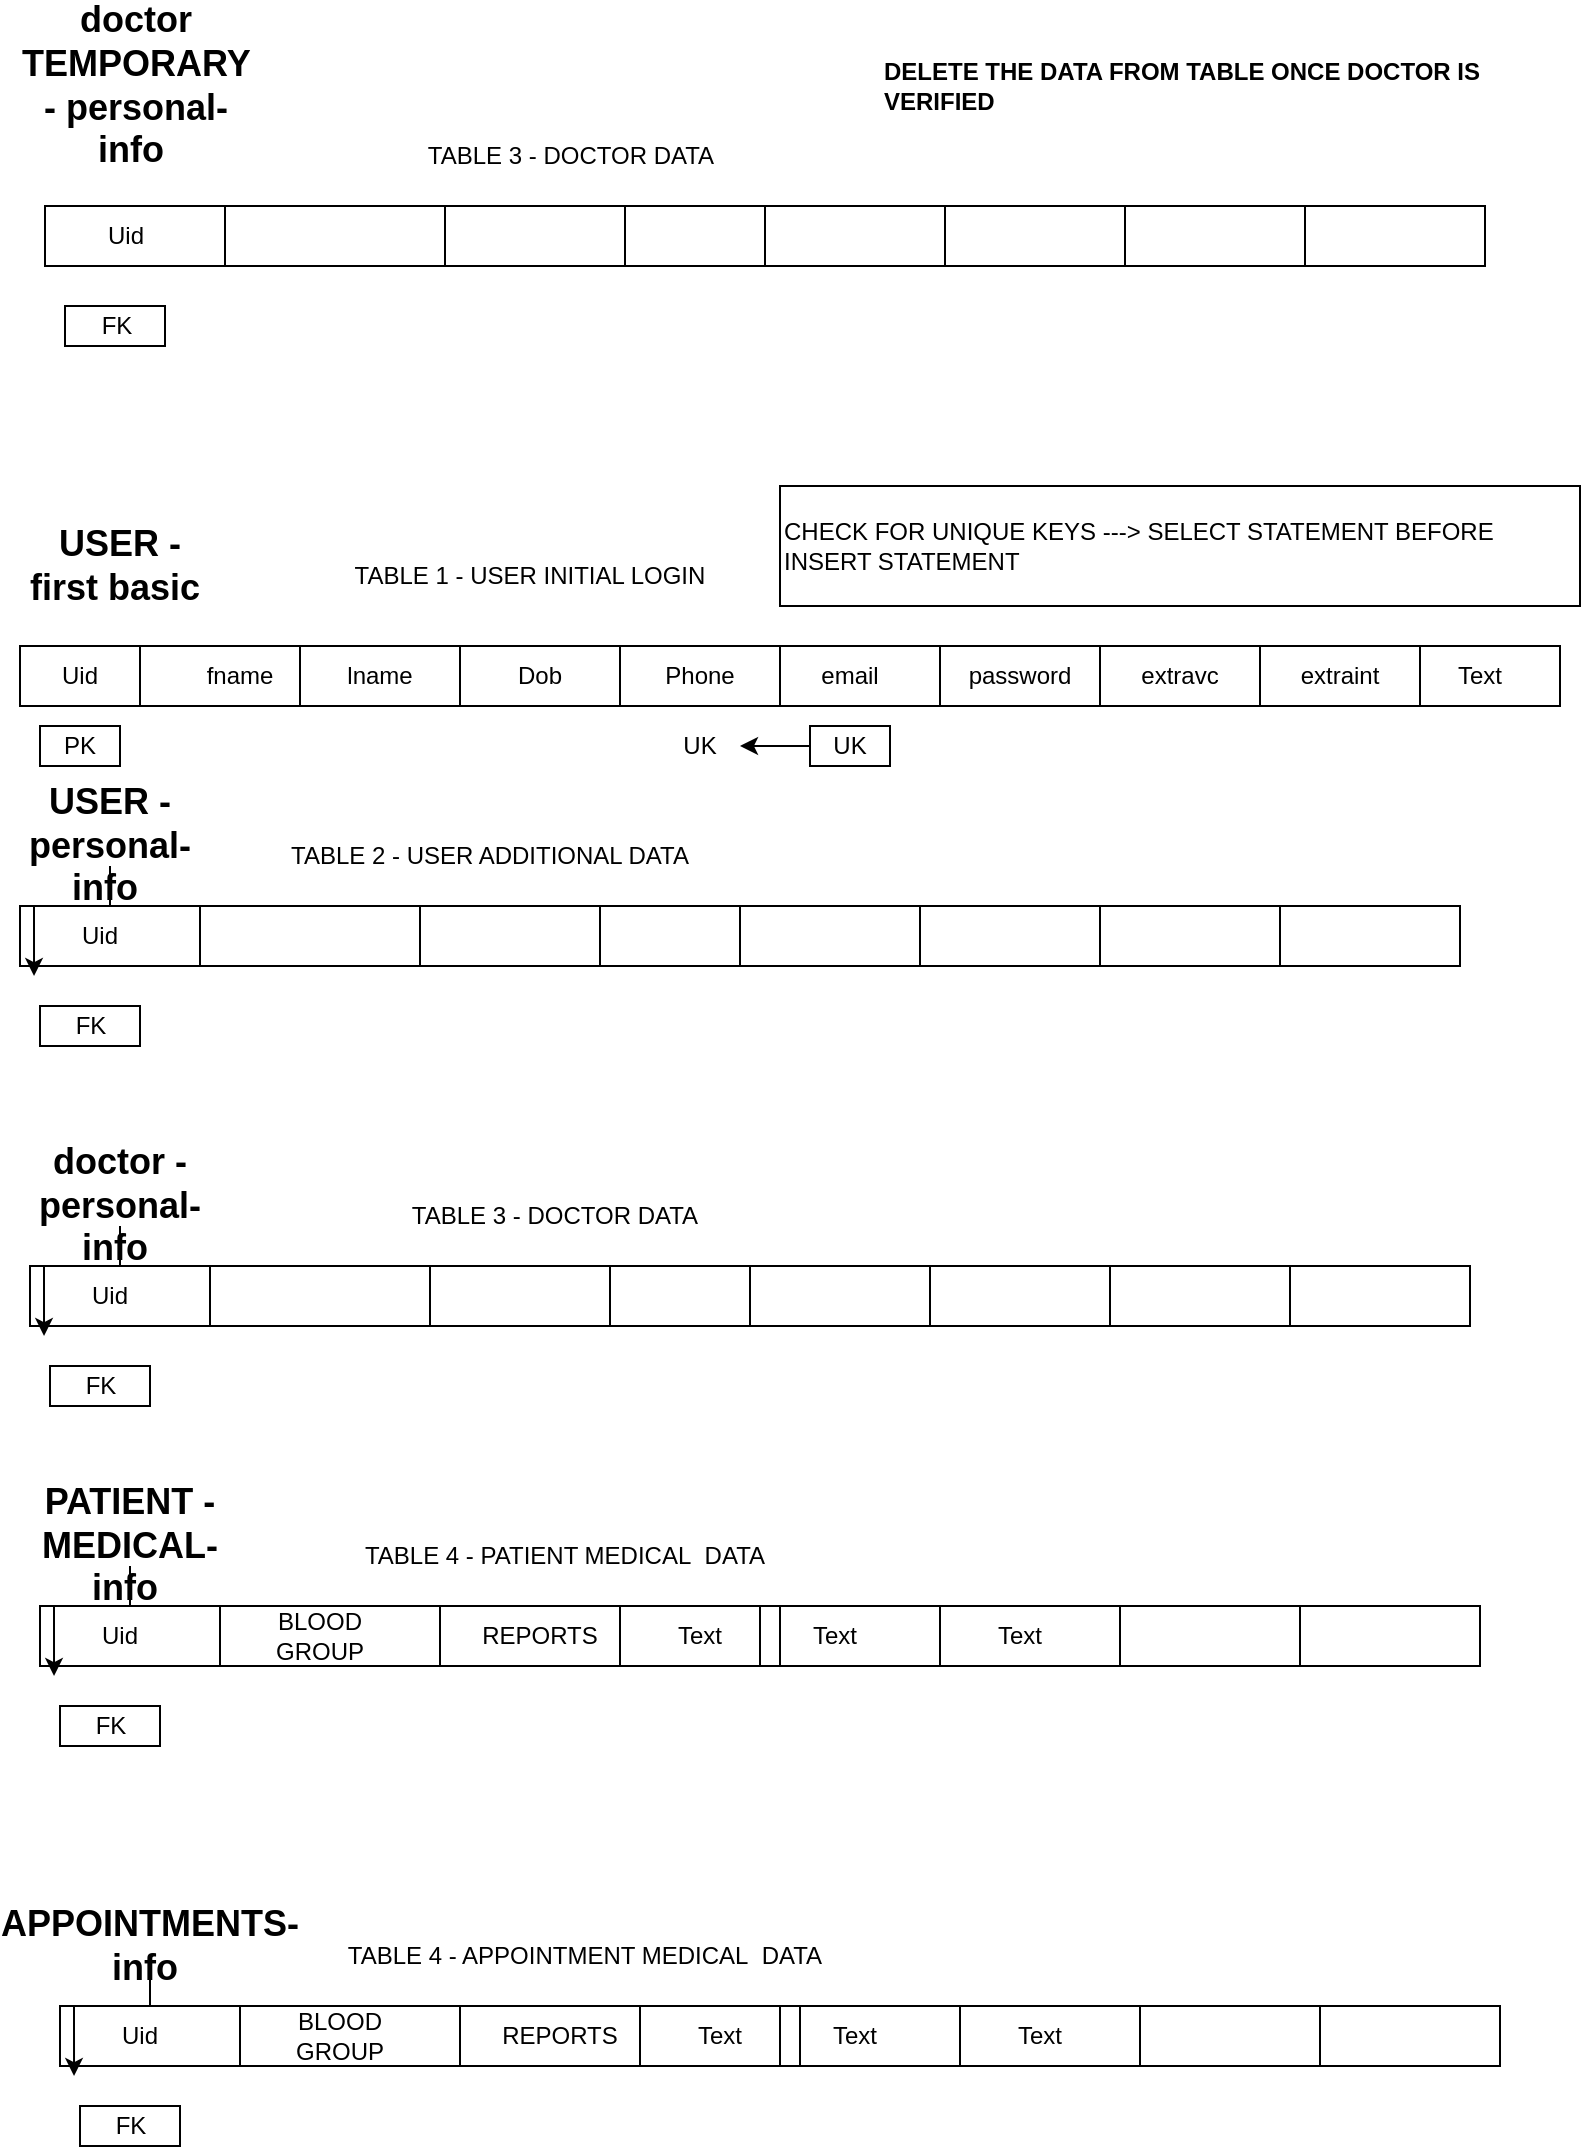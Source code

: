 <mxfile version="13.9.9" type="device"><diagram id="LDMNhRupNkOO23fEwo6g" name="Page-1"><mxGraphModel dx="907" dy="1594" grid="1" gridSize="10" guides="1" tooltips="1" connect="1" arrows="1" fold="1" page="1" pageScale="1" pageWidth="850" pageHeight="1100" math="0" shadow="0"><root><mxCell id="0"/><mxCell id="1" parent="0"/><mxCell id="-4rdSfLJGDUSueFxLwUt-2" value="" style="rounded=0;whiteSpace=wrap;html=1;" parent="1" vertex="1"><mxGeometry x="30" y="30" width="770" height="30" as="geometry"/></mxCell><mxCell id="-4rdSfLJGDUSueFxLwUt-3" value="&lt;b&gt;&lt;font style=&quot;font-size: 18px&quot;&gt;USER - first basic&amp;nbsp;&lt;/font&gt;&lt;/b&gt;" style="text;html=1;strokeColor=none;fillColor=none;align=center;verticalAlign=middle;whiteSpace=wrap;rounded=0;" parent="1" vertex="1"><mxGeometry x="30" y="-20" width="100" height="20" as="geometry"/></mxCell><mxCell id="-4rdSfLJGDUSueFxLwUt-5" value="" style="rounded=0;whiteSpace=wrap;html=1;" parent="1" vertex="1"><mxGeometry x="30" y="30" width="60" height="30" as="geometry"/></mxCell><mxCell id="-4rdSfLJGDUSueFxLwUt-6" value="" style="rounded=0;whiteSpace=wrap;html=1;" parent="1" vertex="1"><mxGeometry x="90" y="30" width="80" height="30" as="geometry"/></mxCell><mxCell id="-4rdSfLJGDUSueFxLwUt-8" value="" style="rounded=0;whiteSpace=wrap;html=1;" parent="1" vertex="1"><mxGeometry x="170" y="30" width="80" height="30" as="geometry"/></mxCell><mxCell id="-4rdSfLJGDUSueFxLwUt-9" value="" style="rounded=0;whiteSpace=wrap;html=1;" parent="1" vertex="1"><mxGeometry x="330" y="30" width="80" height="30" as="geometry"/></mxCell><mxCell id="-4rdSfLJGDUSueFxLwUt-10" value="" style="rounded=0;whiteSpace=wrap;html=1;" parent="1" vertex="1"><mxGeometry x="250" y="30" width="80" height="30" as="geometry"/></mxCell><mxCell id="-4rdSfLJGDUSueFxLwUt-11" value="" style="rounded=0;whiteSpace=wrap;html=1;" parent="1" vertex="1"><mxGeometry x="410" y="30" width="80" height="30" as="geometry"/></mxCell><mxCell id="-4rdSfLJGDUSueFxLwUt-13" value="Uid" style="text;html=1;strokeColor=none;fillColor=none;align=center;verticalAlign=middle;whiteSpace=wrap;rounded=0;" parent="1" vertex="1"><mxGeometry x="40" y="35" width="40" height="20" as="geometry"/></mxCell><mxCell id="-4rdSfLJGDUSueFxLwUt-14" value="fname" style="text;html=1;strokeColor=none;fillColor=none;align=center;verticalAlign=middle;whiteSpace=wrap;rounded=0;" parent="1" vertex="1"><mxGeometry x="120" y="35" width="40" height="20" as="geometry"/></mxCell><mxCell id="-4rdSfLJGDUSueFxLwUt-15" value="lname" style="text;html=1;strokeColor=none;fillColor=none;align=center;verticalAlign=middle;whiteSpace=wrap;rounded=0;" parent="1" vertex="1"><mxGeometry x="190" y="35" width="40" height="20" as="geometry"/></mxCell><mxCell id="-4rdSfLJGDUSueFxLwUt-16" value="Phone" style="text;html=1;strokeColor=none;fillColor=none;align=center;verticalAlign=middle;whiteSpace=wrap;rounded=0;" parent="1" vertex="1"><mxGeometry x="350" y="35" width="40" height="20" as="geometry"/></mxCell><mxCell id="-4rdSfLJGDUSueFxLwUt-17" value="email" style="text;html=1;strokeColor=none;fillColor=none;align=center;verticalAlign=middle;whiteSpace=wrap;rounded=0;" parent="1" vertex="1"><mxGeometry x="425" y="35" width="40" height="20" as="geometry"/></mxCell><mxCell id="-4rdSfLJGDUSueFxLwUt-18" value="password" style="text;html=1;strokeColor=none;fillColor=none;align=center;verticalAlign=middle;whiteSpace=wrap;rounded=0;" parent="1" vertex="1"><mxGeometry x="510" y="35" width="40" height="20" as="geometry"/></mxCell><mxCell id="-4rdSfLJGDUSueFxLwUt-20" value="" style="rounded=0;whiteSpace=wrap;html=1;" parent="1" vertex="1"><mxGeometry x="570" y="30" width="80" height="30" as="geometry"/></mxCell><mxCell id="-4rdSfLJGDUSueFxLwUt-21" value="" style="rounded=0;whiteSpace=wrap;html=1;" parent="1" vertex="1"><mxGeometry x="650" y="30" width="80" height="30" as="geometry"/></mxCell><mxCell id="-4rdSfLJGDUSueFxLwUt-23" value="extravc&lt;br&gt;" style="text;html=1;strokeColor=none;fillColor=none;align=center;verticalAlign=middle;whiteSpace=wrap;rounded=0;" parent="1" vertex="1"><mxGeometry x="590" y="35" width="40" height="20" as="geometry"/></mxCell><mxCell id="-4rdSfLJGDUSueFxLwUt-25" value="Text" style="text;html=1;strokeColor=none;fillColor=none;align=center;verticalAlign=middle;whiteSpace=wrap;rounded=0;" parent="1" vertex="1"><mxGeometry x="740" y="35" width="40" height="20" as="geometry"/></mxCell><mxCell id="-4rdSfLJGDUSueFxLwUt-26" value="Dob" style="text;html=1;strokeColor=none;fillColor=none;align=center;verticalAlign=middle;whiteSpace=wrap;rounded=0;" parent="1" vertex="1"><mxGeometry x="270" y="35" width="40" height="20" as="geometry"/></mxCell><mxCell id="-4rdSfLJGDUSueFxLwUt-27" value="extraint" style="text;html=1;strokeColor=none;fillColor=none;align=center;verticalAlign=middle;whiteSpace=wrap;rounded=0;" parent="1" vertex="1"><mxGeometry x="670" y="35" width="40" height="20" as="geometry"/></mxCell><mxCell id="-4rdSfLJGDUSueFxLwUt-28" value="" style="rounded=0;whiteSpace=wrap;html=1;" parent="1" vertex="1"><mxGeometry x="40" y="70" width="40" height="20" as="geometry"/></mxCell><mxCell id="-4rdSfLJGDUSueFxLwUt-29" value="PK" style="text;html=1;strokeColor=none;fillColor=none;align=center;verticalAlign=middle;whiteSpace=wrap;rounded=0;" parent="1" vertex="1"><mxGeometry x="40" y="70" width="40" height="20" as="geometry"/></mxCell><mxCell id="-4rdSfLJGDUSueFxLwUt-30" value="" style="rounded=0;whiteSpace=wrap;html=1;" parent="1" vertex="1"><mxGeometry x="425" y="70" width="40" height="20" as="geometry"/></mxCell><mxCell id="wsQxySsnxsyYuEQtatn3-20" value="" style="edgeStyle=orthogonalEdgeStyle;rounded=0;orthogonalLoop=1;jettySize=auto;html=1;" edge="1" parent="1" source="-4rdSfLJGDUSueFxLwUt-31" target="-4rdSfLJGDUSueFxLwUt-32"><mxGeometry relative="1" as="geometry"/></mxCell><mxCell id="-4rdSfLJGDUSueFxLwUt-31" value="UK" style="text;html=1;strokeColor=none;fillColor=none;align=center;verticalAlign=middle;whiteSpace=wrap;rounded=0;" parent="1" vertex="1"><mxGeometry x="425" y="70" width="40" height="20" as="geometry"/></mxCell><mxCell id="-4rdSfLJGDUSueFxLwUt-32" value="UK" style="text;html=1;strokeColor=none;fillColor=none;align=center;verticalAlign=middle;whiteSpace=wrap;rounded=0;" parent="1" vertex="1"><mxGeometry x="350" y="70" width="40" height="20" as="geometry"/></mxCell><mxCell id="-4rdSfLJGDUSueFxLwUt-33" value="" style="rounded=0;whiteSpace=wrap;html=1;" parent="1" vertex="1"><mxGeometry x="30" y="160" width="720" height="30" as="geometry"/></mxCell><mxCell id="-4rdSfLJGDUSueFxLwUt-34" value="" style="rounded=0;whiteSpace=wrap;html=1;" parent="1" vertex="1"><mxGeometry x="120" y="160" width="120" height="30" as="geometry"/></mxCell><mxCell id="-4rdSfLJGDUSueFxLwUt-35" value="" style="rounded=0;whiteSpace=wrap;html=1;" parent="1" vertex="1"><mxGeometry x="30" y="160" width="90" height="30" as="geometry"/></mxCell><mxCell id="-4rdSfLJGDUSueFxLwUt-36" value="" style="rounded=0;whiteSpace=wrap;html=1;" parent="1" vertex="1"><mxGeometry x="480" y="160" width="90" height="30" as="geometry"/></mxCell><mxCell id="-4rdSfLJGDUSueFxLwUt-37" value="" style="rounded=0;whiteSpace=wrap;html=1;" parent="1" vertex="1"><mxGeometry x="300" y="160" width="90" height="30" as="geometry"/></mxCell><mxCell id="-4rdSfLJGDUSueFxLwUt-38" value="" style="rounded=0;whiteSpace=wrap;html=1;" parent="1" vertex="1"><mxGeometry x="390" y="160" width="90" height="30" as="geometry"/></mxCell><mxCell id="-4rdSfLJGDUSueFxLwUt-39" value="" style="rounded=0;whiteSpace=wrap;html=1;" parent="1" vertex="1"><mxGeometry x="230" y="160" width="90" height="30" as="geometry"/></mxCell><mxCell id="-4rdSfLJGDUSueFxLwUt-40" value="" style="rounded=0;whiteSpace=wrap;html=1;" parent="1" vertex="1"><mxGeometry x="570" y="160" width="90" height="30" as="geometry"/></mxCell><mxCell id="-4rdSfLJGDUSueFxLwUt-41" value="" style="rounded=0;whiteSpace=wrap;html=1;" parent="1" vertex="1"><mxGeometry x="660" y="160" width="90" height="30" as="geometry"/></mxCell><mxCell id="-4rdSfLJGDUSueFxLwUt-42" value="Uid" style="text;html=1;strokeColor=none;fillColor=none;align=center;verticalAlign=middle;whiteSpace=wrap;rounded=0;" parent="1" vertex="1"><mxGeometry x="50" y="165" width="40" height="20" as="geometry"/></mxCell><mxCell id="-4rdSfLJGDUSueFxLwUt-43" value="" style="rounded=0;whiteSpace=wrap;html=1;" parent="1" vertex="1"><mxGeometry x="40" y="210" width="50" height="20" as="geometry"/></mxCell><mxCell id="-4rdSfLJGDUSueFxLwUt-44" value="FK" style="text;html=1;align=center;verticalAlign=middle;resizable=0;points=[];autosize=1;" parent="1" vertex="1"><mxGeometry x="50" y="210" width="30" height="20" as="geometry"/></mxCell><mxCell id="wsQxySsnxsyYuEQtatn3-1" style="edgeStyle=orthogonalEdgeStyle;rounded=0;orthogonalLoop=1;jettySize=auto;html=1;entryX=0.078;entryY=1.167;entryDx=0;entryDy=0;entryPerimeter=0;" edge="1" parent="1" source="-4rdSfLJGDUSueFxLwUt-45" target="-4rdSfLJGDUSueFxLwUt-35"><mxGeometry relative="1" as="geometry"/></mxCell><mxCell id="-4rdSfLJGDUSueFxLwUt-45" value="&lt;b&gt;&lt;font style=&quot;font-size: 18px&quot;&gt;USER - personal-info&amp;nbsp;&lt;/font&gt;&lt;/b&gt;" style="text;html=1;strokeColor=none;fillColor=none;align=center;verticalAlign=middle;whiteSpace=wrap;rounded=0;" parent="1" vertex="1"><mxGeometry x="25" y="120" width="100" height="20" as="geometry"/></mxCell><mxCell id="wsQxySsnxsyYuEQtatn3-3" value="TABLE 1 - USER INITIAL LOGIN" style="text;html=1;strokeColor=none;fillColor=none;align=center;verticalAlign=middle;whiteSpace=wrap;rounded=0;" vertex="1" parent="1"><mxGeometry x="180" y="-20" width="210" height="30" as="geometry"/></mxCell><mxCell id="wsQxySsnxsyYuEQtatn3-4" value="TABLE 2 - USER ADDITIONAL DATA" style="text;html=1;strokeColor=none;fillColor=none;align=center;verticalAlign=middle;whiteSpace=wrap;rounded=0;" vertex="1" parent="1"><mxGeometry x="160" y="120" width="210" height="30" as="geometry"/></mxCell><mxCell id="wsQxySsnxsyYuEQtatn3-5" value="" style="rounded=0;whiteSpace=wrap;html=1;" vertex="1" parent="1"><mxGeometry x="35" y="340" width="720" height="30" as="geometry"/></mxCell><mxCell id="wsQxySsnxsyYuEQtatn3-6" value="" style="rounded=0;whiteSpace=wrap;html=1;" vertex="1" parent="1"><mxGeometry x="125" y="340" width="120" height="30" as="geometry"/></mxCell><mxCell id="wsQxySsnxsyYuEQtatn3-7" value="" style="rounded=0;whiteSpace=wrap;html=1;" vertex="1" parent="1"><mxGeometry x="35" y="340" width="90" height="30" as="geometry"/></mxCell><mxCell id="wsQxySsnxsyYuEQtatn3-8" value="" style="rounded=0;whiteSpace=wrap;html=1;" vertex="1" parent="1"><mxGeometry x="485" y="340" width="90" height="30" as="geometry"/></mxCell><mxCell id="wsQxySsnxsyYuEQtatn3-9" value="" style="rounded=0;whiteSpace=wrap;html=1;" vertex="1" parent="1"><mxGeometry x="305" y="340" width="90" height="30" as="geometry"/></mxCell><mxCell id="wsQxySsnxsyYuEQtatn3-10" value="" style="rounded=0;whiteSpace=wrap;html=1;" vertex="1" parent="1"><mxGeometry x="395" y="340" width="90" height="30" as="geometry"/></mxCell><mxCell id="wsQxySsnxsyYuEQtatn3-11" value="" style="rounded=0;whiteSpace=wrap;html=1;" vertex="1" parent="1"><mxGeometry x="235" y="340" width="90" height="30" as="geometry"/></mxCell><mxCell id="wsQxySsnxsyYuEQtatn3-12" value="" style="rounded=0;whiteSpace=wrap;html=1;" vertex="1" parent="1"><mxGeometry x="575" y="340" width="90" height="30" as="geometry"/></mxCell><mxCell id="wsQxySsnxsyYuEQtatn3-13" value="" style="rounded=0;whiteSpace=wrap;html=1;" vertex="1" parent="1"><mxGeometry x="665" y="340" width="90" height="30" as="geometry"/></mxCell><mxCell id="wsQxySsnxsyYuEQtatn3-14" value="Uid" style="text;html=1;strokeColor=none;fillColor=none;align=center;verticalAlign=middle;whiteSpace=wrap;rounded=0;" vertex="1" parent="1"><mxGeometry x="55" y="345" width="40" height="20" as="geometry"/></mxCell><mxCell id="wsQxySsnxsyYuEQtatn3-15" value="" style="rounded=0;whiteSpace=wrap;html=1;" vertex="1" parent="1"><mxGeometry x="45" y="390" width="50" height="20" as="geometry"/></mxCell><mxCell id="wsQxySsnxsyYuEQtatn3-16" value="FK" style="text;html=1;align=center;verticalAlign=middle;resizable=0;points=[];autosize=1;" vertex="1" parent="1"><mxGeometry x="55" y="390" width="30" height="20" as="geometry"/></mxCell><mxCell id="wsQxySsnxsyYuEQtatn3-17" style="edgeStyle=orthogonalEdgeStyle;rounded=0;orthogonalLoop=1;jettySize=auto;html=1;entryX=0.078;entryY=1.167;entryDx=0;entryDy=0;entryPerimeter=0;" edge="1" source="wsQxySsnxsyYuEQtatn3-18" target="wsQxySsnxsyYuEQtatn3-7" parent="1"><mxGeometry relative="1" as="geometry"/></mxCell><mxCell id="wsQxySsnxsyYuEQtatn3-18" value="&lt;b&gt;&lt;font style=&quot;font-size: 18px&quot;&gt;doctor - personal-info&amp;nbsp;&lt;/font&gt;&lt;/b&gt;" style="text;html=1;strokeColor=none;fillColor=none;align=center;verticalAlign=middle;whiteSpace=wrap;rounded=0;" vertex="1" parent="1"><mxGeometry x="30" y="300" width="100" height="20" as="geometry"/></mxCell><mxCell id="wsQxySsnxsyYuEQtatn3-19" value="TABLE 3 - DOCTOR DATA" style="text;html=1;strokeColor=none;fillColor=none;align=center;verticalAlign=middle;whiteSpace=wrap;rounded=0;" vertex="1" parent="1"><mxGeometry x="165" y="300" width="265" height="30" as="geometry"/></mxCell><mxCell id="wsQxySsnxsyYuEQtatn3-21" value="CHECK FOR UNIQUE KEYS ---&amp;gt; SELECT STATEMENT BEFORE INSERT STATEMENT&amp;nbsp;&amp;nbsp;" style="rounded=0;whiteSpace=wrap;html=1;align=left;" vertex="1" parent="1"><mxGeometry x="410" y="-50" width="400" height="60" as="geometry"/></mxCell><mxCell id="wsQxySsnxsyYuEQtatn3-23" value="" style="rounded=0;whiteSpace=wrap;html=1;" vertex="1" parent="1"><mxGeometry x="40" y="510" width="720" height="30" as="geometry"/></mxCell><mxCell id="wsQxySsnxsyYuEQtatn3-24" value="" style="rounded=0;whiteSpace=wrap;html=1;" vertex="1" parent="1"><mxGeometry x="130" y="510" width="120" height="30" as="geometry"/></mxCell><mxCell id="wsQxySsnxsyYuEQtatn3-25" value="" style="rounded=0;whiteSpace=wrap;html=1;" vertex="1" parent="1"><mxGeometry x="40" y="510" width="90" height="30" as="geometry"/></mxCell><mxCell id="wsQxySsnxsyYuEQtatn3-26" value="" style="rounded=0;whiteSpace=wrap;html=1;" vertex="1" parent="1"><mxGeometry x="490" y="510" width="90" height="30" as="geometry"/></mxCell><mxCell id="wsQxySsnxsyYuEQtatn3-27" value="" style="rounded=0;whiteSpace=wrap;html=1;" vertex="1" parent="1"><mxGeometry x="310" y="510" width="90" height="30" as="geometry"/></mxCell><mxCell id="wsQxySsnxsyYuEQtatn3-28" value="" style="rounded=0;whiteSpace=wrap;html=1;" vertex="1" parent="1"><mxGeometry x="410" y="510" width="80" height="30" as="geometry"/></mxCell><mxCell id="wsQxySsnxsyYuEQtatn3-29" value="" style="rounded=0;whiteSpace=wrap;html=1;" vertex="1" parent="1"><mxGeometry x="240" y="510" width="90" height="30" as="geometry"/></mxCell><mxCell id="wsQxySsnxsyYuEQtatn3-30" value="" style="rounded=0;whiteSpace=wrap;html=1;" vertex="1" parent="1"><mxGeometry x="580" y="510" width="90" height="30" as="geometry"/></mxCell><mxCell id="wsQxySsnxsyYuEQtatn3-31" value="" style="rounded=0;whiteSpace=wrap;html=1;" vertex="1" parent="1"><mxGeometry x="670" y="510" width="90" height="30" as="geometry"/></mxCell><mxCell id="wsQxySsnxsyYuEQtatn3-32" value="Uid" style="text;html=1;strokeColor=none;fillColor=none;align=center;verticalAlign=middle;whiteSpace=wrap;rounded=0;" vertex="1" parent="1"><mxGeometry x="60" y="515" width="40" height="20" as="geometry"/></mxCell><mxCell id="wsQxySsnxsyYuEQtatn3-33" value="" style="rounded=0;whiteSpace=wrap;html=1;" vertex="1" parent="1"><mxGeometry x="50" y="560" width="50" height="20" as="geometry"/></mxCell><mxCell id="wsQxySsnxsyYuEQtatn3-34" value="FK" style="text;html=1;align=center;verticalAlign=middle;resizable=0;points=[];autosize=1;" vertex="1" parent="1"><mxGeometry x="60" y="560" width="30" height="20" as="geometry"/></mxCell><mxCell id="wsQxySsnxsyYuEQtatn3-35" style="edgeStyle=orthogonalEdgeStyle;rounded=0;orthogonalLoop=1;jettySize=auto;html=1;entryX=0.078;entryY=1.167;entryDx=0;entryDy=0;entryPerimeter=0;" edge="1" source="wsQxySsnxsyYuEQtatn3-36" target="wsQxySsnxsyYuEQtatn3-25" parent="1"><mxGeometry relative="1" as="geometry"/></mxCell><mxCell id="wsQxySsnxsyYuEQtatn3-36" value="&lt;b&gt;&lt;font style=&quot;font-size: 18px&quot;&gt;PATIENT - MEDICAL-info&amp;nbsp;&lt;/font&gt;&lt;/b&gt;" style="text;html=1;strokeColor=none;fillColor=none;align=center;verticalAlign=middle;whiteSpace=wrap;rounded=0;" vertex="1" parent="1"><mxGeometry x="35" y="470" width="100" height="20" as="geometry"/></mxCell><mxCell id="wsQxySsnxsyYuEQtatn3-37" value="TABLE 4 - PATIENT MEDICAL&amp;nbsp; DATA" style="text;html=1;strokeColor=none;fillColor=none;align=center;verticalAlign=middle;whiteSpace=wrap;rounded=0;" vertex="1" parent="1"><mxGeometry x="170" y="470" width="265" height="30" as="geometry"/></mxCell><mxCell id="wsQxySsnxsyYuEQtatn3-38" value="BLOOD GROUP" style="text;html=1;strokeColor=none;fillColor=none;align=center;verticalAlign=middle;whiteSpace=wrap;rounded=0;" vertex="1" parent="1"><mxGeometry x="160" y="515" width="40" height="20" as="geometry"/></mxCell><mxCell id="wsQxySsnxsyYuEQtatn3-39" value="REPORTS" style="text;html=1;strokeColor=none;fillColor=none;align=center;verticalAlign=middle;whiteSpace=wrap;rounded=0;" vertex="1" parent="1"><mxGeometry x="260" y="515" width="60" height="20" as="geometry"/></mxCell><mxCell id="wsQxySsnxsyYuEQtatn3-40" value="Text" style="text;html=1;strokeColor=none;fillColor=none;align=center;verticalAlign=middle;whiteSpace=wrap;rounded=0;" vertex="1" parent="1"><mxGeometry x="350" y="515" width="40" height="20" as="geometry"/></mxCell><mxCell id="wsQxySsnxsyYuEQtatn3-41" value="Text" style="text;html=1;strokeColor=none;fillColor=none;align=center;verticalAlign=middle;whiteSpace=wrap;rounded=0;" vertex="1" parent="1"><mxGeometry x="420" y="515" width="35" height="20" as="geometry"/></mxCell><mxCell id="wsQxySsnxsyYuEQtatn3-42" value="Text" style="text;html=1;strokeColor=none;fillColor=none;align=center;verticalAlign=middle;whiteSpace=wrap;rounded=0;" vertex="1" parent="1"><mxGeometry x="510" y="515" width="40" height="20" as="geometry"/></mxCell><mxCell id="wsQxySsnxsyYuEQtatn3-44" value="" style="rounded=0;whiteSpace=wrap;html=1;" vertex="1" parent="1"><mxGeometry x="50" y="710" width="720" height="30" as="geometry"/></mxCell><mxCell id="wsQxySsnxsyYuEQtatn3-45" value="" style="rounded=0;whiteSpace=wrap;html=1;" vertex="1" parent="1"><mxGeometry x="140" y="710" width="120" height="30" as="geometry"/></mxCell><mxCell id="wsQxySsnxsyYuEQtatn3-46" value="" style="rounded=0;whiteSpace=wrap;html=1;" vertex="1" parent="1"><mxGeometry x="50" y="710" width="90" height="30" as="geometry"/></mxCell><mxCell id="wsQxySsnxsyYuEQtatn3-47" value="" style="rounded=0;whiteSpace=wrap;html=1;" vertex="1" parent="1"><mxGeometry x="500" y="710" width="90" height="30" as="geometry"/></mxCell><mxCell id="wsQxySsnxsyYuEQtatn3-48" value="" style="rounded=0;whiteSpace=wrap;html=1;" vertex="1" parent="1"><mxGeometry x="320" y="710" width="90" height="30" as="geometry"/></mxCell><mxCell id="wsQxySsnxsyYuEQtatn3-49" value="" style="rounded=0;whiteSpace=wrap;html=1;" vertex="1" parent="1"><mxGeometry x="420" y="710" width="80" height="30" as="geometry"/></mxCell><mxCell id="wsQxySsnxsyYuEQtatn3-50" value="" style="rounded=0;whiteSpace=wrap;html=1;" vertex="1" parent="1"><mxGeometry x="250" y="710" width="90" height="30" as="geometry"/></mxCell><mxCell id="wsQxySsnxsyYuEQtatn3-51" value="" style="rounded=0;whiteSpace=wrap;html=1;" vertex="1" parent="1"><mxGeometry x="590" y="710" width="90" height="30" as="geometry"/></mxCell><mxCell id="wsQxySsnxsyYuEQtatn3-52" value="" style="rounded=0;whiteSpace=wrap;html=1;" vertex="1" parent="1"><mxGeometry x="680" y="710" width="90" height="30" as="geometry"/></mxCell><mxCell id="wsQxySsnxsyYuEQtatn3-53" value="Uid" style="text;html=1;strokeColor=none;fillColor=none;align=center;verticalAlign=middle;whiteSpace=wrap;rounded=0;" vertex="1" parent="1"><mxGeometry x="70" y="715" width="40" height="20" as="geometry"/></mxCell><mxCell id="wsQxySsnxsyYuEQtatn3-54" value="" style="rounded=0;whiteSpace=wrap;html=1;" vertex="1" parent="1"><mxGeometry x="60" y="760" width="50" height="20" as="geometry"/></mxCell><mxCell id="wsQxySsnxsyYuEQtatn3-55" value="FK" style="text;html=1;align=center;verticalAlign=middle;resizable=0;points=[];autosize=1;" vertex="1" parent="1"><mxGeometry x="70" y="760" width="30" height="20" as="geometry"/></mxCell><mxCell id="wsQxySsnxsyYuEQtatn3-56" style="edgeStyle=orthogonalEdgeStyle;rounded=0;orthogonalLoop=1;jettySize=auto;html=1;entryX=0.078;entryY=1.167;entryDx=0;entryDy=0;entryPerimeter=0;" edge="1" source="wsQxySsnxsyYuEQtatn3-57" target="wsQxySsnxsyYuEQtatn3-46" parent="1"><mxGeometry relative="1" as="geometry"/></mxCell><mxCell id="wsQxySsnxsyYuEQtatn3-57" value="&lt;b&gt;&lt;font style=&quot;font-size: 18px&quot;&gt;APPOINTMENTS-info&amp;nbsp;&lt;/font&gt;&lt;/b&gt;" style="text;html=1;strokeColor=none;fillColor=none;align=center;verticalAlign=middle;whiteSpace=wrap;rounded=0;" vertex="1" parent="1"><mxGeometry x="45" y="670" width="100" height="20" as="geometry"/></mxCell><mxCell id="wsQxySsnxsyYuEQtatn3-58" value="TABLE 4 - APPOINTMENT MEDICAL&amp;nbsp; DATA" style="text;html=1;strokeColor=none;fillColor=none;align=center;verticalAlign=middle;whiteSpace=wrap;rounded=0;" vertex="1" parent="1"><mxGeometry x="180" y="670" width="265" height="30" as="geometry"/></mxCell><mxCell id="wsQxySsnxsyYuEQtatn3-59" value="BLOOD GROUP" style="text;html=1;strokeColor=none;fillColor=none;align=center;verticalAlign=middle;whiteSpace=wrap;rounded=0;" vertex="1" parent="1"><mxGeometry x="170" y="715" width="40" height="20" as="geometry"/></mxCell><mxCell id="wsQxySsnxsyYuEQtatn3-60" value="REPORTS" style="text;html=1;strokeColor=none;fillColor=none;align=center;verticalAlign=middle;whiteSpace=wrap;rounded=0;" vertex="1" parent="1"><mxGeometry x="270" y="715" width="60" height="20" as="geometry"/></mxCell><mxCell id="wsQxySsnxsyYuEQtatn3-61" value="Text" style="text;html=1;strokeColor=none;fillColor=none;align=center;verticalAlign=middle;whiteSpace=wrap;rounded=0;" vertex="1" parent="1"><mxGeometry x="360" y="715" width="40" height="20" as="geometry"/></mxCell><mxCell id="wsQxySsnxsyYuEQtatn3-62" value="Text" style="text;html=1;strokeColor=none;fillColor=none;align=center;verticalAlign=middle;whiteSpace=wrap;rounded=0;" vertex="1" parent="1"><mxGeometry x="430" y="715" width="35" height="20" as="geometry"/></mxCell><mxCell id="wsQxySsnxsyYuEQtatn3-63" value="Text" style="text;html=1;strokeColor=none;fillColor=none;align=center;verticalAlign=middle;whiteSpace=wrap;rounded=0;" vertex="1" parent="1"><mxGeometry x="520" y="715" width="40" height="20" as="geometry"/></mxCell><mxCell id="wsQxySsnxsyYuEQtatn3-64" value="" style="rounded=0;whiteSpace=wrap;html=1;" vertex="1" parent="1"><mxGeometry x="42.5" y="-190" width="720" height="30" as="geometry"/></mxCell><mxCell id="wsQxySsnxsyYuEQtatn3-65" value="" style="rounded=0;whiteSpace=wrap;html=1;" vertex="1" parent="1"><mxGeometry x="132.5" y="-190" width="120" height="30" as="geometry"/></mxCell><mxCell id="wsQxySsnxsyYuEQtatn3-66" value="" style="rounded=0;whiteSpace=wrap;html=1;" vertex="1" parent="1"><mxGeometry x="42.5" y="-190" width="90" height="30" as="geometry"/></mxCell><mxCell id="wsQxySsnxsyYuEQtatn3-67" value="" style="rounded=0;whiteSpace=wrap;html=1;" vertex="1" parent="1"><mxGeometry x="492.5" y="-190" width="90" height="30" as="geometry"/></mxCell><mxCell id="wsQxySsnxsyYuEQtatn3-68" value="" style="rounded=0;whiteSpace=wrap;html=1;" vertex="1" parent="1"><mxGeometry x="312.5" y="-190" width="90" height="30" as="geometry"/></mxCell><mxCell id="wsQxySsnxsyYuEQtatn3-69" value="" style="rounded=0;whiteSpace=wrap;html=1;" vertex="1" parent="1"><mxGeometry x="402.5" y="-190" width="90" height="30" as="geometry"/></mxCell><mxCell id="wsQxySsnxsyYuEQtatn3-70" value="" style="rounded=0;whiteSpace=wrap;html=1;" vertex="1" parent="1"><mxGeometry x="242.5" y="-190" width="90" height="30" as="geometry"/></mxCell><mxCell id="wsQxySsnxsyYuEQtatn3-71" value="" style="rounded=0;whiteSpace=wrap;html=1;" vertex="1" parent="1"><mxGeometry x="582.5" y="-190" width="90" height="30" as="geometry"/></mxCell><mxCell id="wsQxySsnxsyYuEQtatn3-72" value="" style="rounded=0;whiteSpace=wrap;html=1;" vertex="1" parent="1"><mxGeometry x="672.5" y="-190" width="90" height="30" as="geometry"/></mxCell><mxCell id="wsQxySsnxsyYuEQtatn3-73" value="Uid" style="text;html=1;strokeColor=none;fillColor=none;align=center;verticalAlign=middle;whiteSpace=wrap;rounded=0;" vertex="1" parent="1"><mxGeometry x="62.5" y="-185" width="40" height="20" as="geometry"/></mxCell><mxCell id="wsQxySsnxsyYuEQtatn3-74" value="" style="rounded=0;whiteSpace=wrap;html=1;" vertex="1" parent="1"><mxGeometry x="52.5" y="-140" width="50" height="20" as="geometry"/></mxCell><mxCell id="wsQxySsnxsyYuEQtatn3-75" value="FK" style="text;html=1;align=center;verticalAlign=middle;resizable=0;points=[];autosize=1;" vertex="1" parent="1"><mxGeometry x="62.5" y="-140" width="30" height="20" as="geometry"/></mxCell><mxCell id="wsQxySsnxsyYuEQtatn3-77" value="&lt;b&gt;&lt;font style=&quot;font-size: 18px&quot;&gt;doctor TEMPORARY - personal-info&amp;nbsp;&lt;/font&gt;&lt;/b&gt;" style="text;html=1;strokeColor=none;fillColor=none;align=center;verticalAlign=middle;whiteSpace=wrap;rounded=0;" vertex="1" parent="1"><mxGeometry x="37.5" y="-260" width="100" height="20" as="geometry"/></mxCell><mxCell id="wsQxySsnxsyYuEQtatn3-78" value="TABLE 3 - DOCTOR DATA" style="text;html=1;strokeColor=none;fillColor=none;align=center;verticalAlign=middle;whiteSpace=wrap;rounded=0;" vertex="1" parent="1"><mxGeometry x="172.5" y="-230" width="265" height="30" as="geometry"/></mxCell><mxCell id="wsQxySsnxsyYuEQtatn3-79" value="&lt;b&gt;DELETE THE DATA FROM TABLE ONCE DOCTOR IS VERIFIED&lt;/b&gt;" style="text;html=1;strokeColor=none;fillColor=none;align=left;verticalAlign=middle;whiteSpace=wrap;rounded=0;" vertex="1" parent="1"><mxGeometry x="460" y="-290" width="330" height="80" as="geometry"/></mxCell></root></mxGraphModel></diagram></mxfile>